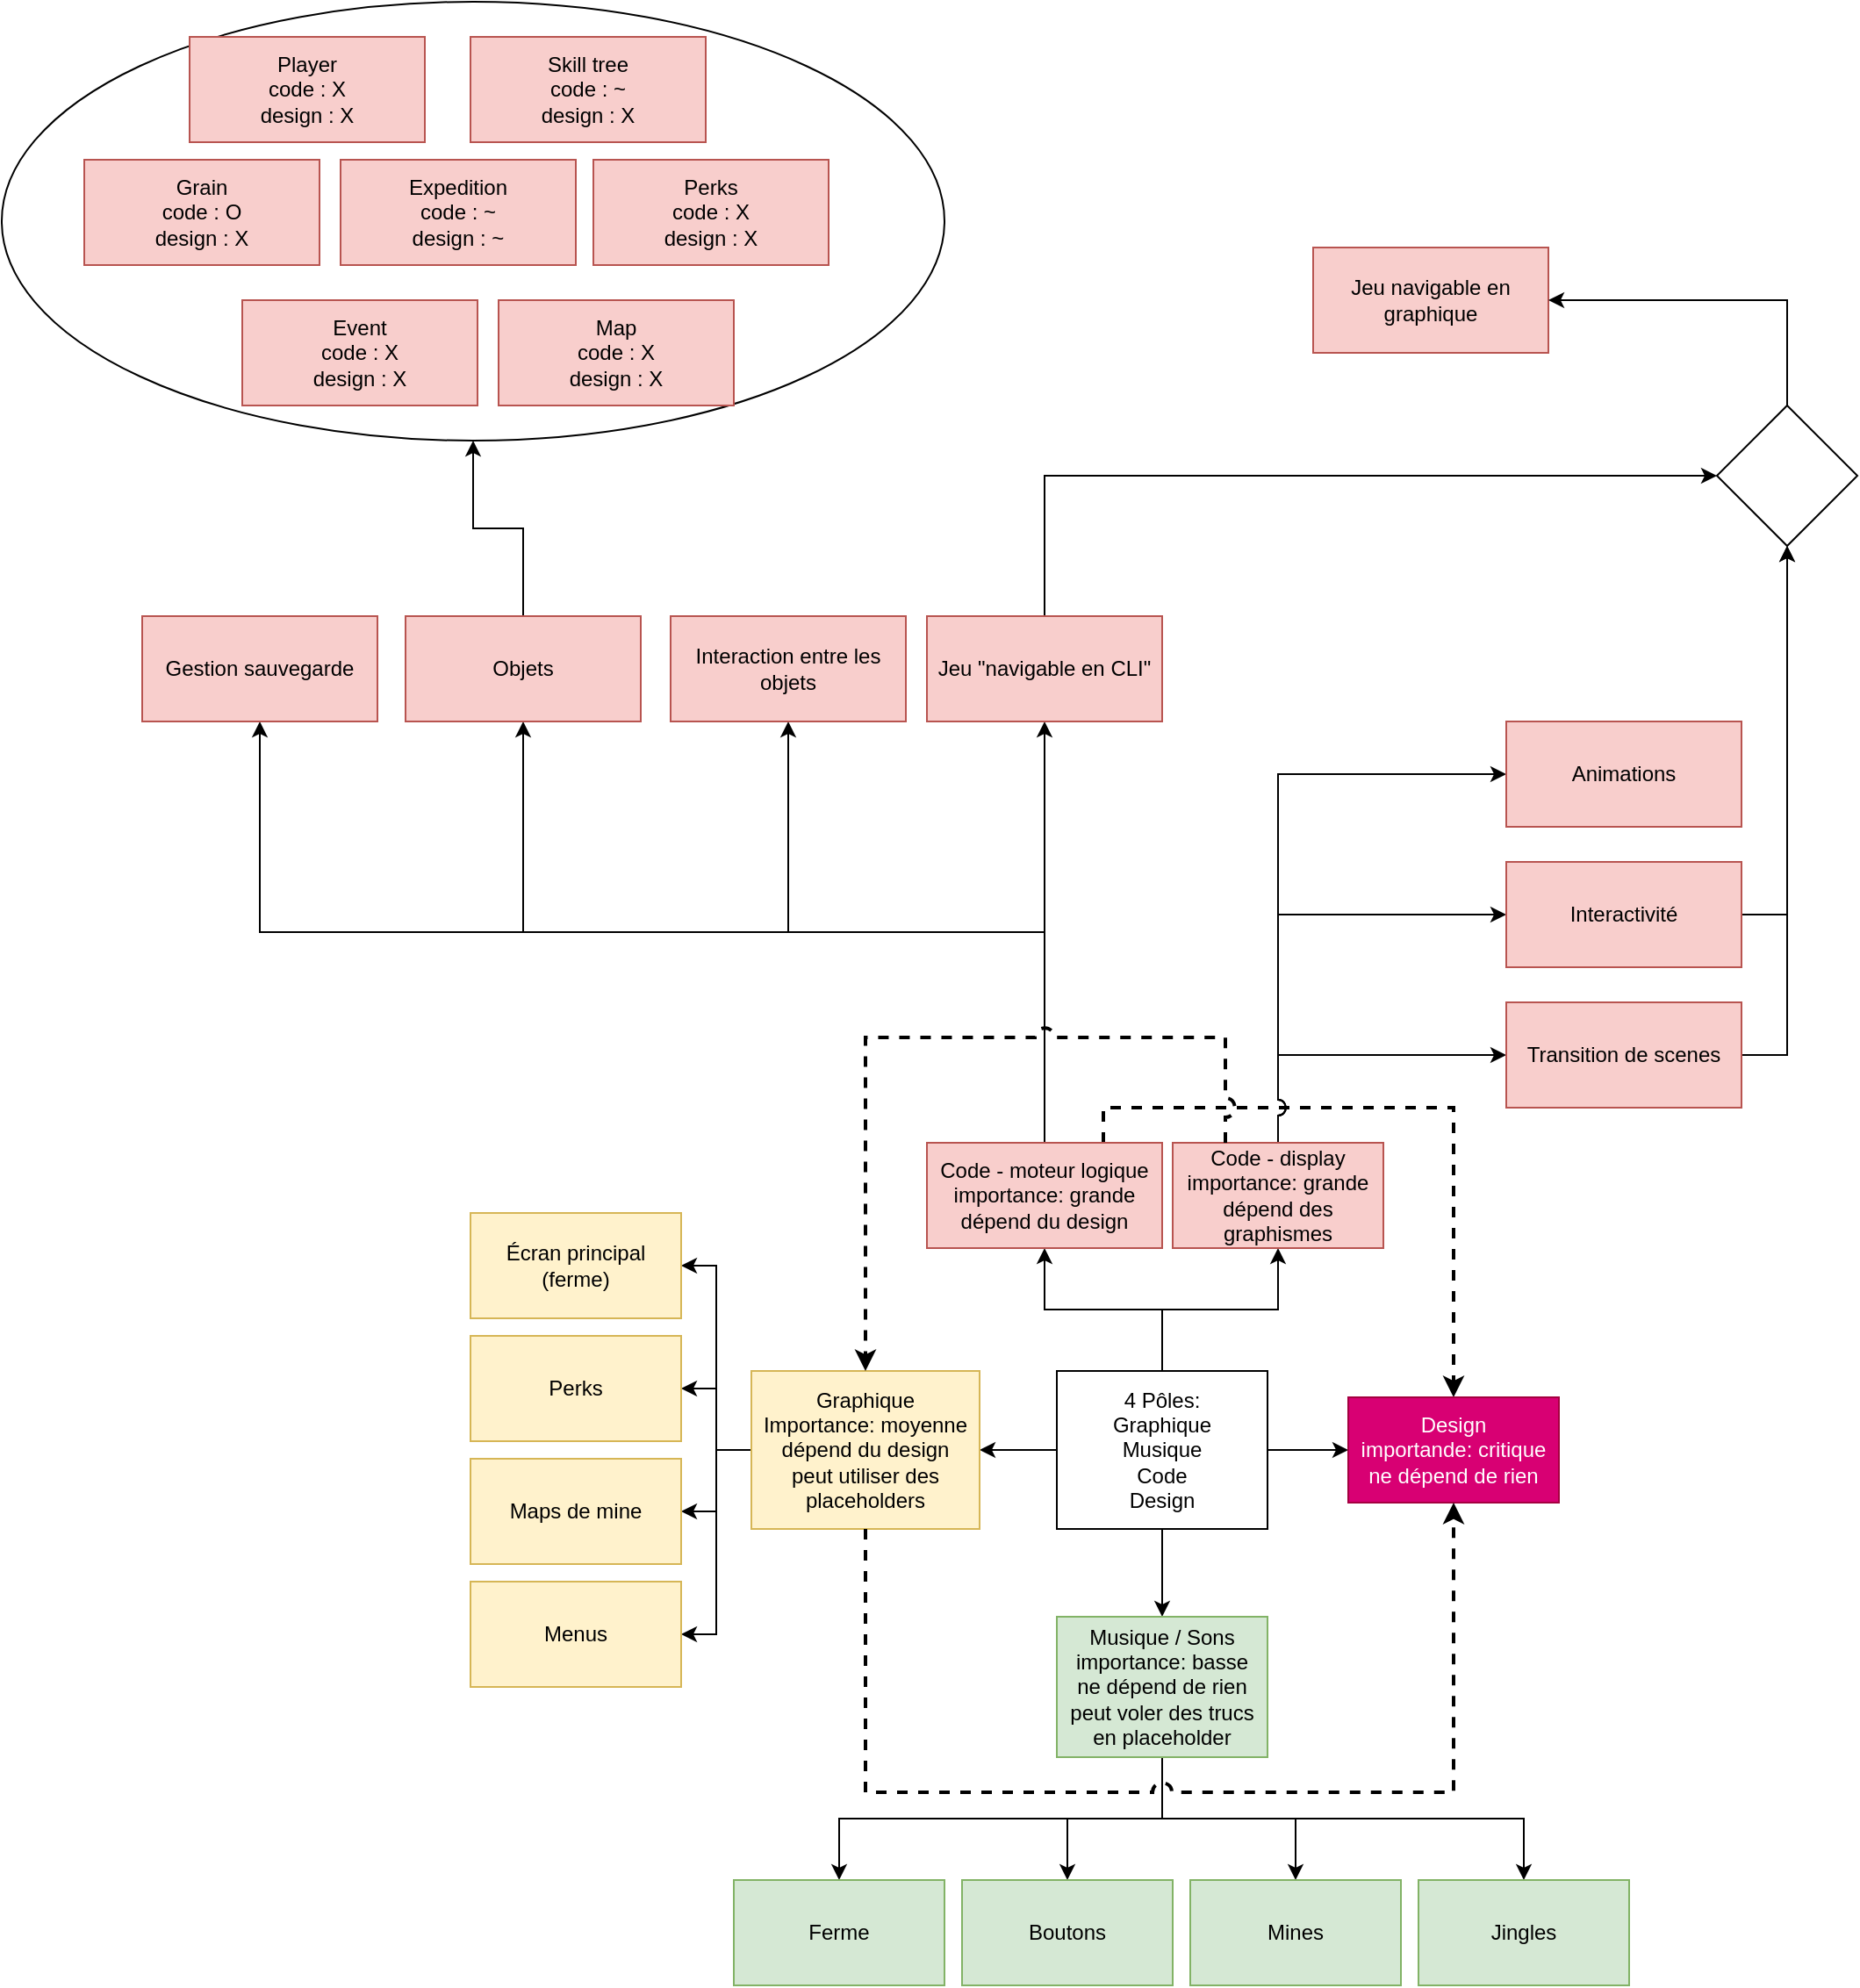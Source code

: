 <mxfile version="16.5.3" type="device"><diagram id="C5RBs43oDa-KdzZeNtuy" name="Page-1"><mxGraphModel dx="1329" dy="1969" grid="1" gridSize="10" guides="1" tooltips="1" connect="1" arrows="1" fold="1" page="1" pageScale="1" pageWidth="827" pageHeight="1169" math="0" shadow="0"><root><mxCell id="WIyWlLk6GJQsqaUBKTNV-0"/><mxCell id="WIyWlLk6GJQsqaUBKTNV-1" parent="WIyWlLk6GJQsqaUBKTNV-0"/><mxCell id="jgYTbuy8nVuULt5ILKiU-63" value="" style="ellipse;whiteSpace=wrap;html=1;" vertex="1" parent="WIyWlLk6GJQsqaUBKTNV-1"><mxGeometry x="-247" y="-480" width="537" height="250" as="geometry"/></mxCell><mxCell id="jgYTbuy8nVuULt5ILKiU-2" style="edgeStyle=orthogonalEdgeStyle;rounded=0;orthogonalLoop=1;jettySize=auto;html=1;exitX=0;exitY=0.5;exitDx=0;exitDy=0;entryX=1;entryY=0.5;entryDx=0;entryDy=0;" edge="1" parent="WIyWlLk6GJQsqaUBKTNV-1" source="jgYTbuy8nVuULt5ILKiU-0" target="jgYTbuy8nVuULt5ILKiU-1"><mxGeometry relative="1" as="geometry"/></mxCell><mxCell id="jgYTbuy8nVuULt5ILKiU-5" style="edgeStyle=orthogonalEdgeStyle;rounded=0;orthogonalLoop=1;jettySize=auto;html=1;exitX=0.5;exitY=0;exitDx=0;exitDy=0;entryX=0.5;entryY=1;entryDx=0;entryDy=0;" edge="1" parent="WIyWlLk6GJQsqaUBKTNV-1" source="jgYTbuy8nVuULt5ILKiU-0" target="jgYTbuy8nVuULt5ILKiU-3"><mxGeometry relative="1" as="geometry"/></mxCell><mxCell id="jgYTbuy8nVuULt5ILKiU-6" style="edgeStyle=orthogonalEdgeStyle;rounded=0;orthogonalLoop=1;jettySize=auto;html=1;exitX=0.5;exitY=0;exitDx=0;exitDy=0;entryX=0.5;entryY=1;entryDx=0;entryDy=0;" edge="1" parent="WIyWlLk6GJQsqaUBKTNV-1" source="jgYTbuy8nVuULt5ILKiU-0" target="jgYTbuy8nVuULt5ILKiU-4"><mxGeometry relative="1" as="geometry"/></mxCell><mxCell id="jgYTbuy8nVuULt5ILKiU-8" style="edgeStyle=orthogonalEdgeStyle;rounded=0;orthogonalLoop=1;jettySize=auto;html=1;exitX=1;exitY=0.5;exitDx=0;exitDy=0;entryX=0;entryY=0.5;entryDx=0;entryDy=0;" edge="1" parent="WIyWlLk6GJQsqaUBKTNV-1" source="jgYTbuy8nVuULt5ILKiU-0" target="jgYTbuy8nVuULt5ILKiU-7"><mxGeometry relative="1" as="geometry"/></mxCell><mxCell id="jgYTbuy8nVuULt5ILKiU-11" style="edgeStyle=orthogonalEdgeStyle;rounded=0;orthogonalLoop=1;jettySize=auto;html=1;exitX=0.5;exitY=1;exitDx=0;exitDy=0;entryX=0.5;entryY=0;entryDx=0;entryDy=0;" edge="1" parent="WIyWlLk6GJQsqaUBKTNV-1" source="jgYTbuy8nVuULt5ILKiU-0" target="jgYTbuy8nVuULt5ILKiU-10"><mxGeometry relative="1" as="geometry"/></mxCell><mxCell id="jgYTbuy8nVuULt5ILKiU-0" value="&lt;div&gt;4 Pôles:&lt;/div&gt;&lt;div&gt;Graphique&lt;/div&gt;&lt;div&gt;Musique&lt;/div&gt;&lt;div&gt;Code&lt;/div&gt;&lt;div&gt;Design&lt;br&gt;&lt;/div&gt;" style="rounded=0;whiteSpace=wrap;html=1;" vertex="1" parent="WIyWlLk6GJQsqaUBKTNV-1"><mxGeometry x="354" y="300" width="120" height="90" as="geometry"/></mxCell><mxCell id="jgYTbuy8nVuULt5ILKiU-18" style="edgeStyle=orthogonalEdgeStyle;rounded=0;orthogonalLoop=1;jettySize=auto;html=1;exitX=0;exitY=0.5;exitDx=0;exitDy=0;entryX=1;entryY=0.5;entryDx=0;entryDy=0;" edge="1" parent="WIyWlLk6GJQsqaUBKTNV-1" source="jgYTbuy8nVuULt5ILKiU-1" target="jgYTbuy8nVuULt5ILKiU-13"><mxGeometry relative="1" as="geometry"/></mxCell><mxCell id="jgYTbuy8nVuULt5ILKiU-19" style="edgeStyle=orthogonalEdgeStyle;rounded=0;orthogonalLoop=1;jettySize=auto;html=1;exitX=0;exitY=0.5;exitDx=0;exitDy=0;entryX=1;entryY=0.5;entryDx=0;entryDy=0;" edge="1" parent="WIyWlLk6GJQsqaUBKTNV-1" source="jgYTbuy8nVuULt5ILKiU-1" target="jgYTbuy8nVuULt5ILKiU-16"><mxGeometry relative="1" as="geometry"/></mxCell><mxCell id="jgYTbuy8nVuULt5ILKiU-20" style="edgeStyle=orthogonalEdgeStyle;rounded=0;orthogonalLoop=1;jettySize=auto;html=1;exitX=0;exitY=0.5;exitDx=0;exitDy=0;entryX=1;entryY=0.5;entryDx=0;entryDy=0;" edge="1" parent="WIyWlLk6GJQsqaUBKTNV-1" source="jgYTbuy8nVuULt5ILKiU-1" target="jgYTbuy8nVuULt5ILKiU-15"><mxGeometry relative="1" as="geometry"/></mxCell><mxCell id="jgYTbuy8nVuULt5ILKiU-21" style="edgeStyle=orthogonalEdgeStyle;rounded=0;orthogonalLoop=1;jettySize=auto;html=1;exitX=0;exitY=0.5;exitDx=0;exitDy=0;entryX=1;entryY=0.5;entryDx=0;entryDy=0;" edge="1" parent="WIyWlLk6GJQsqaUBKTNV-1" source="jgYTbuy8nVuULt5ILKiU-1" target="jgYTbuy8nVuULt5ILKiU-14"><mxGeometry relative="1" as="geometry"/></mxCell><mxCell id="jgYTbuy8nVuULt5ILKiU-1" value="&lt;div&gt;Graphique&lt;/div&gt;&lt;div&gt;Importance: moyenne&lt;/div&gt;&lt;div&gt;dépend du design&lt;br&gt;&lt;/div&gt;&lt;div&gt;peut utiliser des placeholders&lt;br&gt;&lt;/div&gt;" style="rounded=0;whiteSpace=wrap;html=1;fillColor=#fff2cc;strokeColor=#d6b656;" vertex="1" parent="WIyWlLk6GJQsqaUBKTNV-1"><mxGeometry x="180" y="300" width="130" height="90" as="geometry"/></mxCell><mxCell id="jgYTbuy8nVuULt5ILKiU-9" style="edgeStyle=orthogonalEdgeStyle;rounded=0;orthogonalLoop=1;jettySize=auto;html=1;exitX=0.75;exitY=0;exitDx=0;exitDy=0;dashed=1;strokeWidth=2;" edge="1" parent="WIyWlLk6GJQsqaUBKTNV-1" source="jgYTbuy8nVuULt5ILKiU-3" target="jgYTbuy8nVuULt5ILKiU-7"><mxGeometry relative="1" as="geometry"/></mxCell><mxCell id="jgYTbuy8nVuULt5ILKiU-39" style="edgeStyle=orthogonalEdgeStyle;rounded=0;jumpStyle=arc;jumpSize=9;orthogonalLoop=1;jettySize=auto;html=1;exitX=0.5;exitY=0;exitDx=0;exitDy=0;entryX=0.5;entryY=1;entryDx=0;entryDy=0;strokeWidth=1;" edge="1" parent="WIyWlLk6GJQsqaUBKTNV-1" source="jgYTbuy8nVuULt5ILKiU-3" target="jgYTbuy8nVuULt5ILKiU-35"><mxGeometry relative="1" as="geometry"/></mxCell><mxCell id="jgYTbuy8nVuULt5ILKiU-40" style="edgeStyle=orthogonalEdgeStyle;rounded=0;jumpStyle=arc;jumpSize=9;orthogonalLoop=1;jettySize=auto;html=1;exitX=0.5;exitY=0;exitDx=0;exitDy=0;entryX=0.5;entryY=1;entryDx=0;entryDy=0;strokeWidth=1;" edge="1" parent="WIyWlLk6GJQsqaUBKTNV-1" source="jgYTbuy8nVuULt5ILKiU-3" target="jgYTbuy8nVuULt5ILKiU-36"><mxGeometry relative="1" as="geometry"/></mxCell><mxCell id="jgYTbuy8nVuULt5ILKiU-41" style="edgeStyle=orthogonalEdgeStyle;rounded=0;jumpStyle=arc;jumpSize=9;orthogonalLoop=1;jettySize=auto;html=1;exitX=0.5;exitY=0;exitDx=0;exitDy=0;entryX=0.5;entryY=1;entryDx=0;entryDy=0;strokeWidth=1;" edge="1" parent="WIyWlLk6GJQsqaUBKTNV-1" source="jgYTbuy8nVuULt5ILKiU-3" target="jgYTbuy8nVuULt5ILKiU-37"><mxGeometry relative="1" as="geometry"/></mxCell><mxCell id="jgYTbuy8nVuULt5ILKiU-45" style="edgeStyle=orthogonalEdgeStyle;rounded=0;jumpStyle=arc;jumpSize=9;orthogonalLoop=1;jettySize=auto;html=1;exitX=0.5;exitY=0;exitDx=0;exitDy=0;entryX=0.5;entryY=1;entryDx=0;entryDy=0;strokeWidth=1;" edge="1" parent="WIyWlLk6GJQsqaUBKTNV-1" source="jgYTbuy8nVuULt5ILKiU-3" target="jgYTbuy8nVuULt5ILKiU-44"><mxGeometry relative="1" as="geometry"/></mxCell><mxCell id="jgYTbuy8nVuULt5ILKiU-3" value="&lt;div&gt;Code - moteur logique&lt;br&gt;&lt;/div&gt;&lt;div&gt;importance: grande&lt;/div&gt;&lt;div&gt;dépend du design&lt;br&gt;&lt;/div&gt;" style="rounded=0;whiteSpace=wrap;html=1;fillColor=#f8cecc;strokeColor=#b85450;" vertex="1" parent="WIyWlLk6GJQsqaUBKTNV-1"><mxGeometry x="280" y="170" width="134" height="60" as="geometry"/></mxCell><mxCell id="jgYTbuy8nVuULt5ILKiU-47" style="edgeStyle=orthogonalEdgeStyle;rounded=0;jumpStyle=arc;jumpSize=9;orthogonalLoop=1;jettySize=auto;html=1;exitX=0.5;exitY=0;exitDx=0;exitDy=0;entryX=0;entryY=0.5;entryDx=0;entryDy=0;strokeWidth=1;" edge="1" parent="WIyWlLk6GJQsqaUBKTNV-1" source="jgYTbuy8nVuULt5ILKiU-4" target="jgYTbuy8nVuULt5ILKiU-46"><mxGeometry relative="1" as="geometry"/></mxCell><mxCell id="jgYTbuy8nVuULt5ILKiU-48" style="edgeStyle=orthogonalEdgeStyle;rounded=0;jumpStyle=arc;jumpSize=9;orthogonalLoop=1;jettySize=auto;html=1;exitX=0.5;exitY=0;exitDx=0;exitDy=0;entryX=0;entryY=0.5;entryDx=0;entryDy=0;strokeWidth=1;" edge="1" parent="WIyWlLk6GJQsqaUBKTNV-1" source="jgYTbuy8nVuULt5ILKiU-4" target="jgYTbuy8nVuULt5ILKiU-43"><mxGeometry relative="1" as="geometry"/></mxCell><mxCell id="jgYTbuy8nVuULt5ILKiU-49" style="edgeStyle=orthogonalEdgeStyle;rounded=0;jumpStyle=arc;jumpSize=9;orthogonalLoop=1;jettySize=auto;html=1;exitX=0.5;exitY=0;exitDx=0;exitDy=0;entryX=0;entryY=0.5;entryDx=0;entryDy=0;strokeWidth=1;" edge="1" parent="WIyWlLk6GJQsqaUBKTNV-1" source="jgYTbuy8nVuULt5ILKiU-4" target="jgYTbuy8nVuULt5ILKiU-42"><mxGeometry relative="1" as="geometry"/></mxCell><mxCell id="jgYTbuy8nVuULt5ILKiU-4" value="&lt;div&gt;Code - display&lt;/div&gt;&lt;div&gt;importance: grande&lt;/div&gt;&lt;div&gt;dépend des graphismes&lt;br&gt;&lt;/div&gt;" style="rounded=0;whiteSpace=wrap;html=1;fillColor=#f8cecc;strokeColor=#b85450;" vertex="1" parent="WIyWlLk6GJQsqaUBKTNV-1"><mxGeometry x="420" y="170" width="120" height="60" as="geometry"/></mxCell><mxCell id="jgYTbuy8nVuULt5ILKiU-7" value="&lt;div&gt;Design&lt;/div&gt;&lt;div&gt;importande: critique&lt;/div&gt;&lt;div&gt;ne dépend de rien&lt;br&gt;&lt;/div&gt;" style="rounded=0;whiteSpace=wrap;html=1;fillColor=#d80073;strokeColor=#A50040;fontColor=#ffffff;" vertex="1" parent="WIyWlLk6GJQsqaUBKTNV-1"><mxGeometry x="520" y="315" width="120" height="60" as="geometry"/></mxCell><mxCell id="jgYTbuy8nVuULt5ILKiU-27" style="edgeStyle=orthogonalEdgeStyle;rounded=0;orthogonalLoop=1;jettySize=auto;html=1;exitX=0.5;exitY=1;exitDx=0;exitDy=0;entryX=0.5;entryY=0;entryDx=0;entryDy=0;" edge="1" parent="WIyWlLk6GJQsqaUBKTNV-1" source="jgYTbuy8nVuULt5ILKiU-10" target="jgYTbuy8nVuULt5ILKiU-22"><mxGeometry relative="1" as="geometry"/></mxCell><mxCell id="jgYTbuy8nVuULt5ILKiU-28" style="edgeStyle=orthogonalEdgeStyle;rounded=0;orthogonalLoop=1;jettySize=auto;html=1;exitX=0.5;exitY=1;exitDx=0;exitDy=0;" edge="1" parent="WIyWlLk6GJQsqaUBKTNV-1" source="jgYTbuy8nVuULt5ILKiU-10" target="jgYTbuy8nVuULt5ILKiU-23"><mxGeometry relative="1" as="geometry"/></mxCell><mxCell id="jgYTbuy8nVuULt5ILKiU-29" style="edgeStyle=orthogonalEdgeStyle;rounded=0;orthogonalLoop=1;jettySize=auto;html=1;exitX=0.5;exitY=1;exitDx=0;exitDy=0;entryX=0.5;entryY=0;entryDx=0;entryDy=0;" edge="1" parent="WIyWlLk6GJQsqaUBKTNV-1" source="jgYTbuy8nVuULt5ILKiU-10" target="jgYTbuy8nVuULt5ILKiU-24"><mxGeometry relative="1" as="geometry"/></mxCell><mxCell id="jgYTbuy8nVuULt5ILKiU-30" style="edgeStyle=orthogonalEdgeStyle;rounded=0;orthogonalLoop=1;jettySize=auto;html=1;exitX=0.5;exitY=1;exitDx=0;exitDy=0;entryX=0.5;entryY=0;entryDx=0;entryDy=0;" edge="1" parent="WIyWlLk6GJQsqaUBKTNV-1" source="jgYTbuy8nVuULt5ILKiU-10" target="jgYTbuy8nVuULt5ILKiU-25"><mxGeometry relative="1" as="geometry"/></mxCell><mxCell id="jgYTbuy8nVuULt5ILKiU-10" value="&lt;div&gt;Musique / Sons&lt;br&gt;&lt;/div&gt;&lt;div&gt;importance: basse&lt;/div&gt;&lt;div&gt;ne dépend de rien&lt;/div&gt;&lt;div&gt;peut voler des trucs en placeholder&lt;br&gt;&lt;/div&gt;" style="rounded=0;whiteSpace=wrap;html=1;fillColor=#d5e8d4;strokeColor=#82b366;" vertex="1" parent="WIyWlLk6GJQsqaUBKTNV-1"><mxGeometry x="354" y="440" width="120" height="80" as="geometry"/></mxCell><mxCell id="jgYTbuy8nVuULt5ILKiU-12" style="edgeStyle=orthogonalEdgeStyle;rounded=0;orthogonalLoop=1;jettySize=auto;html=1;exitX=0.5;exitY=1;exitDx=0;exitDy=0;dashed=1;entryX=0.5;entryY=1;entryDx=0;entryDy=0;jumpStyle=arc;jumpSize=9;strokeWidth=2;" edge="1" parent="WIyWlLk6GJQsqaUBKTNV-1" source="jgYTbuy8nVuULt5ILKiU-1" target="jgYTbuy8nVuULt5ILKiU-7"><mxGeometry relative="1" as="geometry"><mxPoint x="364" y="180" as="sourcePoint"/><mxPoint x="590" y="325" as="targetPoint"/><Array as="points"><mxPoint x="245" y="540"/><mxPoint x="580" y="540"/></Array></mxGeometry></mxCell><mxCell id="jgYTbuy8nVuULt5ILKiU-13" value="Écran principal (ferme)" style="rounded=0;whiteSpace=wrap;html=1;fillColor=#fff2cc;strokeColor=#d6b656;" vertex="1" parent="WIyWlLk6GJQsqaUBKTNV-1"><mxGeometry x="20" y="210" width="120" height="60" as="geometry"/></mxCell><mxCell id="jgYTbuy8nVuULt5ILKiU-14" value="Perks" style="rounded=0;whiteSpace=wrap;html=1;fillColor=#fff2cc;strokeColor=#d6b656;" vertex="1" parent="WIyWlLk6GJQsqaUBKTNV-1"><mxGeometry x="20" y="280" width="120" height="60" as="geometry"/></mxCell><mxCell id="jgYTbuy8nVuULt5ILKiU-15" value="Maps de mine" style="rounded=0;whiteSpace=wrap;html=1;fillColor=#fff2cc;strokeColor=#d6b656;" vertex="1" parent="WIyWlLk6GJQsqaUBKTNV-1"><mxGeometry x="20" y="350" width="120" height="60" as="geometry"/></mxCell><mxCell id="jgYTbuy8nVuULt5ILKiU-16" value="Menus" style="rounded=0;whiteSpace=wrap;html=1;fillColor=#fff2cc;strokeColor=#d6b656;" vertex="1" parent="WIyWlLk6GJQsqaUBKTNV-1"><mxGeometry x="20" y="420" width="120" height="60" as="geometry"/></mxCell><mxCell id="jgYTbuy8nVuULt5ILKiU-22" value="Ferme" style="rounded=0;whiteSpace=wrap;html=1;fillColor=#d5e8d4;strokeColor=#82b366;" vertex="1" parent="WIyWlLk6GJQsqaUBKTNV-1"><mxGeometry x="170" y="590" width="120" height="60" as="geometry"/></mxCell><mxCell id="jgYTbuy8nVuULt5ILKiU-23" value="Boutons" style="rounded=0;whiteSpace=wrap;html=1;fillColor=#d5e8d4;strokeColor=#82b366;" vertex="1" parent="WIyWlLk6GJQsqaUBKTNV-1"><mxGeometry x="300" y="590" width="120" height="60" as="geometry"/></mxCell><mxCell id="jgYTbuy8nVuULt5ILKiU-24" value="Mines" style="rounded=0;whiteSpace=wrap;html=1;fillColor=#d5e8d4;strokeColor=#82b366;" vertex="1" parent="WIyWlLk6GJQsqaUBKTNV-1"><mxGeometry x="430" y="590" width="120" height="60" as="geometry"/></mxCell><mxCell id="jgYTbuy8nVuULt5ILKiU-25" value="Jingles" style="rounded=0;whiteSpace=wrap;html=1;fillColor=#d5e8d4;strokeColor=#82b366;" vertex="1" parent="WIyWlLk6GJQsqaUBKTNV-1"><mxGeometry x="560" y="590" width="120" height="60" as="geometry"/></mxCell><mxCell id="jgYTbuy8nVuULt5ILKiU-34" style="edgeStyle=orthogonalEdgeStyle;rounded=0;orthogonalLoop=1;jettySize=auto;html=1;exitX=0.25;exitY=0;exitDx=0;exitDy=0;dashed=1;entryX=0.5;entryY=0;entryDx=0;entryDy=0;jumpStyle=arc;jumpSize=9;strokeWidth=2;" edge="1" parent="WIyWlLk6GJQsqaUBKTNV-1" source="jgYTbuy8nVuULt5ILKiU-4" target="jgYTbuy8nVuULt5ILKiU-1"><mxGeometry relative="1" as="geometry"><mxPoint x="357" y="180" as="sourcePoint"/><mxPoint x="590" y="325" as="targetPoint"/><Array as="points"><mxPoint x="450" y="110"/><mxPoint x="245" y="110"/></Array></mxGeometry></mxCell><mxCell id="jgYTbuy8nVuULt5ILKiU-64" style="edgeStyle=orthogonalEdgeStyle;rounded=0;jumpStyle=arc;jumpSize=9;orthogonalLoop=1;jettySize=auto;html=1;exitX=0.5;exitY=0;exitDx=0;exitDy=0;entryX=0.5;entryY=1;entryDx=0;entryDy=0;strokeWidth=1;" edge="1" parent="WIyWlLk6GJQsqaUBKTNV-1" source="jgYTbuy8nVuULt5ILKiU-35" target="jgYTbuy8nVuULt5ILKiU-63"><mxGeometry relative="1" as="geometry"/></mxCell><mxCell id="jgYTbuy8nVuULt5ILKiU-35" value="Objets" style="rounded=0;whiteSpace=wrap;html=1;fillColor=#f8cecc;strokeColor=#b85450;" vertex="1" parent="WIyWlLk6GJQsqaUBKTNV-1"><mxGeometry x="-17" y="-130" width="134" height="60" as="geometry"/></mxCell><mxCell id="jgYTbuy8nVuULt5ILKiU-36" value="Interaction entre les objets" style="rounded=0;whiteSpace=wrap;html=1;fillColor=#f8cecc;strokeColor=#b85450;" vertex="1" parent="WIyWlLk6GJQsqaUBKTNV-1"><mxGeometry x="134" y="-130" width="134" height="60" as="geometry"/></mxCell><mxCell id="jgYTbuy8nVuULt5ILKiU-51" style="edgeStyle=orthogonalEdgeStyle;rounded=0;jumpStyle=arc;jumpSize=9;orthogonalLoop=1;jettySize=auto;html=1;exitX=0.5;exitY=0;exitDx=0;exitDy=0;entryX=0;entryY=0.5;entryDx=0;entryDy=0;strokeWidth=1;" edge="1" parent="WIyWlLk6GJQsqaUBKTNV-1" source="jgYTbuy8nVuULt5ILKiU-37" target="jgYTbuy8nVuULt5ILKiU-54"><mxGeometry relative="1" as="geometry"/></mxCell><mxCell id="jgYTbuy8nVuULt5ILKiU-37" value="Jeu &quot;navigable en CLI&quot;" style="rounded=0;whiteSpace=wrap;html=1;fillColor=#f8cecc;strokeColor=#b85450;" vertex="1" parent="WIyWlLk6GJQsqaUBKTNV-1"><mxGeometry x="280" y="-130" width="134" height="60" as="geometry"/></mxCell><mxCell id="jgYTbuy8nVuULt5ILKiU-42" value="Animations" style="rounded=0;whiteSpace=wrap;html=1;fillColor=#f8cecc;strokeColor=#b85450;" vertex="1" parent="WIyWlLk6GJQsqaUBKTNV-1"><mxGeometry x="610" y="-70" width="134" height="60" as="geometry"/></mxCell><mxCell id="jgYTbuy8nVuULt5ILKiU-52" style="edgeStyle=orthogonalEdgeStyle;rounded=0;jumpStyle=arc;jumpSize=9;orthogonalLoop=1;jettySize=auto;html=1;exitX=1;exitY=0.5;exitDx=0;exitDy=0;entryX=0.5;entryY=1;entryDx=0;entryDy=0;strokeWidth=1;" edge="1" parent="WIyWlLk6GJQsqaUBKTNV-1" source="jgYTbuy8nVuULt5ILKiU-43" target="jgYTbuy8nVuULt5ILKiU-54"><mxGeometry relative="1" as="geometry"/></mxCell><mxCell id="jgYTbuy8nVuULt5ILKiU-43" value="Interactivité" style="rounded=0;whiteSpace=wrap;html=1;fillColor=#f8cecc;strokeColor=#b85450;" vertex="1" parent="WIyWlLk6GJQsqaUBKTNV-1"><mxGeometry x="610" y="10" width="134" height="60" as="geometry"/></mxCell><mxCell id="jgYTbuy8nVuULt5ILKiU-44" value="Gestion sauvegarde" style="rounded=0;whiteSpace=wrap;html=1;fillColor=#f8cecc;strokeColor=#b85450;" vertex="1" parent="WIyWlLk6GJQsqaUBKTNV-1"><mxGeometry x="-167" y="-130" width="134" height="60" as="geometry"/></mxCell><mxCell id="jgYTbuy8nVuULt5ILKiU-53" style="edgeStyle=orthogonalEdgeStyle;rounded=0;jumpStyle=arc;jumpSize=9;orthogonalLoop=1;jettySize=auto;html=1;exitX=1;exitY=0.5;exitDx=0;exitDy=0;entryX=0.5;entryY=1;entryDx=0;entryDy=0;strokeWidth=1;" edge="1" parent="WIyWlLk6GJQsqaUBKTNV-1" source="jgYTbuy8nVuULt5ILKiU-46" target="jgYTbuy8nVuULt5ILKiU-54"><mxGeometry relative="1" as="geometry"/></mxCell><mxCell id="jgYTbuy8nVuULt5ILKiU-46" value="Transition de scenes" style="rounded=0;whiteSpace=wrap;html=1;fillColor=#f8cecc;strokeColor=#b85450;" vertex="1" parent="WIyWlLk6GJQsqaUBKTNV-1"><mxGeometry x="610" y="90" width="134" height="60" as="geometry"/></mxCell><mxCell id="jgYTbuy8nVuULt5ILKiU-50" value="Jeu navigable en graphique" style="rounded=0;whiteSpace=wrap;html=1;fillColor=#f8cecc;strokeColor=#b85450;" vertex="1" parent="WIyWlLk6GJQsqaUBKTNV-1"><mxGeometry x="500" y="-340" width="134" height="60" as="geometry"/></mxCell><mxCell id="jgYTbuy8nVuULt5ILKiU-55" style="edgeStyle=orthogonalEdgeStyle;rounded=0;jumpStyle=arc;jumpSize=9;orthogonalLoop=1;jettySize=auto;html=1;exitX=0.5;exitY=0;exitDx=0;exitDy=0;entryX=1;entryY=0.5;entryDx=0;entryDy=0;strokeWidth=1;" edge="1" parent="WIyWlLk6GJQsqaUBKTNV-1" source="jgYTbuy8nVuULt5ILKiU-54" target="jgYTbuy8nVuULt5ILKiU-50"><mxGeometry relative="1" as="geometry"/></mxCell><mxCell id="jgYTbuy8nVuULt5ILKiU-54" value="" style="rhombus;whiteSpace=wrap;html=1;" vertex="1" parent="WIyWlLk6GJQsqaUBKTNV-1"><mxGeometry x="730" y="-250" width="80" height="80" as="geometry"/></mxCell><mxCell id="jgYTbuy8nVuULt5ILKiU-56" value="&lt;div&gt;Grain&lt;/div&gt;&lt;div&gt;code : O&lt;br&gt;&lt;/div&gt;&lt;div&gt;design : X&lt;br&gt;&lt;/div&gt;" style="rounded=0;whiteSpace=wrap;html=1;fillColor=#f8cecc;strokeColor=#b85450;" vertex="1" parent="WIyWlLk6GJQsqaUBKTNV-1"><mxGeometry x="-200" y="-390" width="134" height="60" as="geometry"/></mxCell><mxCell id="jgYTbuy8nVuULt5ILKiU-57" value="&lt;div&gt;Expedition&lt;/div&gt;&lt;div&gt;code : ~&lt;br&gt;&lt;/div&gt;&lt;div&gt;design : ~&lt;br&gt;&lt;/div&gt;" style="rounded=0;whiteSpace=wrap;html=1;fillColor=#f8cecc;strokeColor=#b85450;" vertex="1" parent="WIyWlLk6GJQsqaUBKTNV-1"><mxGeometry x="-54" y="-390" width="134" height="60" as="geometry"/></mxCell><mxCell id="jgYTbuy8nVuULt5ILKiU-58" value="&lt;div&gt;Event&lt;/div&gt;&lt;div&gt;&lt;div&gt;code : X&lt;br&gt;&lt;/div&gt;design : X&lt;/div&gt;" style="rounded=0;whiteSpace=wrap;html=1;fillColor=#f8cecc;strokeColor=#b85450;" vertex="1" parent="WIyWlLk6GJQsqaUBKTNV-1"><mxGeometry x="-110" y="-310" width="134" height="60" as="geometry"/></mxCell><mxCell id="jgYTbuy8nVuULt5ILKiU-59" value="&lt;div&gt;Map&lt;/div&gt;&lt;div&gt;&lt;div&gt;code : X&lt;br&gt;&lt;/div&gt;design : X&lt;/div&gt;" style="rounded=0;whiteSpace=wrap;html=1;fillColor=#f8cecc;strokeColor=#b85450;" vertex="1" parent="WIyWlLk6GJQsqaUBKTNV-1"><mxGeometry x="36" y="-310" width="134" height="60" as="geometry"/></mxCell><mxCell id="jgYTbuy8nVuULt5ILKiU-60" value="&lt;div&gt;Perks&lt;/div&gt;&lt;div&gt;&lt;div&gt;code : X&lt;br&gt;&lt;/div&gt;design : X&lt;/div&gt;" style="rounded=0;whiteSpace=wrap;html=1;fillColor=#f8cecc;strokeColor=#b85450;" vertex="1" parent="WIyWlLk6GJQsqaUBKTNV-1"><mxGeometry x="90" y="-390" width="134" height="60" as="geometry"/></mxCell><mxCell id="jgYTbuy8nVuULt5ILKiU-61" value="&lt;div&gt;Player&lt;/div&gt;&lt;div&gt;&lt;div&gt;code : X&lt;br&gt;&lt;/div&gt;design : X&lt;/div&gt;" style="rounded=0;whiteSpace=wrap;html=1;fillColor=#f8cecc;strokeColor=#b85450;" vertex="1" parent="WIyWlLk6GJQsqaUBKTNV-1"><mxGeometry x="-140" y="-460" width="134" height="60" as="geometry"/></mxCell><mxCell id="jgYTbuy8nVuULt5ILKiU-62" value="&lt;div&gt;Skill tree&lt;/div&gt;&lt;div&gt;&lt;div&gt;code : ~&lt;br&gt;&lt;/div&gt;design : X&lt;/div&gt;" style="rounded=0;whiteSpace=wrap;html=1;fillColor=#f8cecc;strokeColor=#b85450;" vertex="1" parent="WIyWlLk6GJQsqaUBKTNV-1"><mxGeometry x="20" y="-460" width="134" height="60" as="geometry"/></mxCell></root></mxGraphModel></diagram></mxfile>